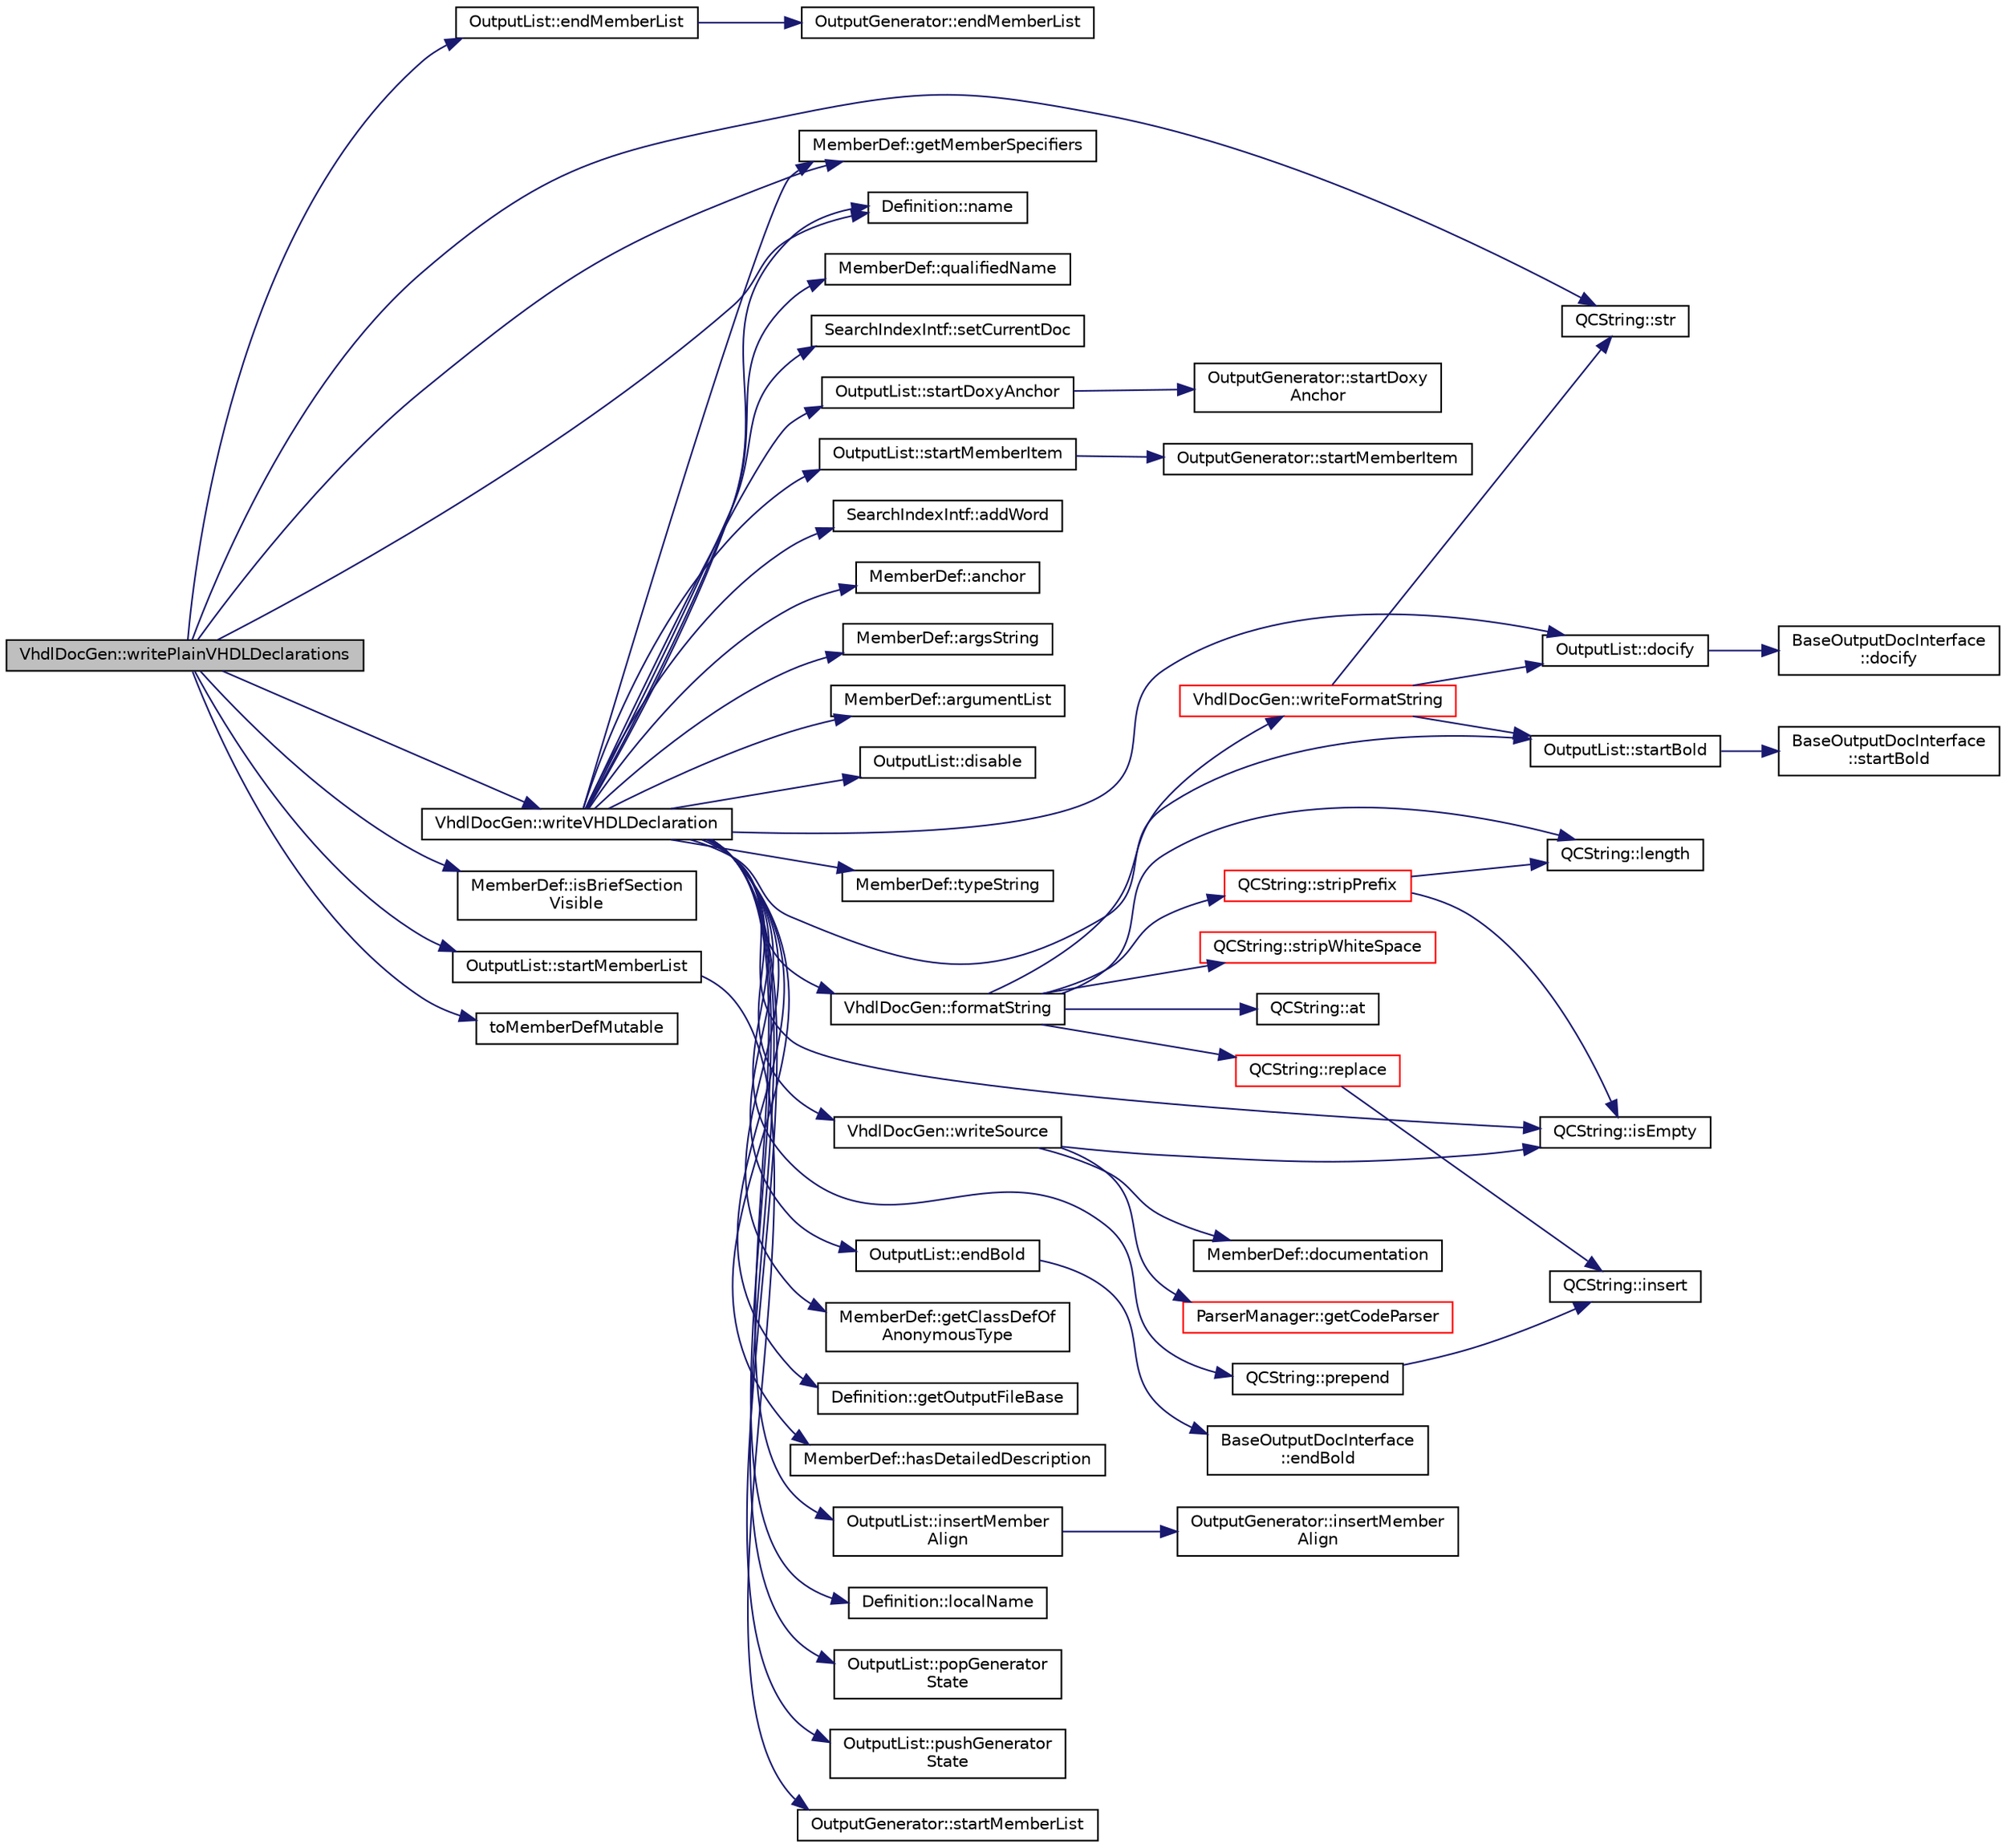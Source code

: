 digraph "VhdlDocGen::writePlainVHDLDeclarations"
{
 // LATEX_PDF_SIZE
  edge [fontname="Helvetica",fontsize="10",labelfontname="Helvetica",labelfontsize="10"];
  node [fontname="Helvetica",fontsize="10",shape=record];
  rankdir="LR";
  Node1 [label="VhdlDocGen::writePlainVHDLDeclarations",height=0.2,width=0.4,color="black", fillcolor="grey75", style="filled", fontcolor="black",tooltip=" "];
  Node1 -> Node2 [color="midnightblue",fontsize="10",style="solid",fontname="Helvetica"];
  Node2 [label="OutputList::endMemberList",height=0.2,width=0.4,color="black", fillcolor="white", style="filled",URL="$classOutputList.html#a7c8d844390c3ab106b675144baa48fc7",tooltip=" "];
  Node2 -> Node3 [color="midnightblue",fontsize="10",style="solid",fontname="Helvetica"];
  Node3 [label="OutputGenerator::endMemberList",height=0.2,width=0.4,color="black", fillcolor="white", style="filled",URL="$classOutputGenerator.html#af3e875ff86510c53f355c024cc3a574d",tooltip=" "];
  Node1 -> Node4 [color="midnightblue",fontsize="10",style="solid",fontname="Helvetica"];
  Node4 [label="MemberDef::getMemberSpecifiers",height=0.2,width=0.4,color="black", fillcolor="white", style="filled",URL="$classMemberDef.html#a4458215515338eb7c5597c44d8694e5d",tooltip=" "];
  Node1 -> Node5 [color="midnightblue",fontsize="10",style="solid",fontname="Helvetica"];
  Node5 [label="MemberDef::isBriefSection\lVisible",height=0.2,width=0.4,color="black", fillcolor="white", style="filled",URL="$classMemberDef.html#ad1902fdf699e7983c0dfc20a0e8192da",tooltip=" "];
  Node1 -> Node6 [color="midnightblue",fontsize="10",style="solid",fontname="Helvetica"];
  Node6 [label="Definition::name",height=0.2,width=0.4,color="black", fillcolor="white", style="filled",URL="$classDefinition.html#a9374fedd7f64fea7e0e164302d1a9e61",tooltip=" "];
  Node1 -> Node7 [color="midnightblue",fontsize="10",style="solid",fontname="Helvetica"];
  Node7 [label="OutputList::startMemberList",height=0.2,width=0.4,color="black", fillcolor="white", style="filled",URL="$classOutputList.html#a7431bc4b23642f75af48f25a415d4ec8",tooltip=" "];
  Node7 -> Node8 [color="midnightblue",fontsize="10",style="solid",fontname="Helvetica"];
  Node8 [label="OutputGenerator::startMemberList",height=0.2,width=0.4,color="black", fillcolor="white", style="filled",URL="$classOutputGenerator.html#a55bfc9535965545c98a07fd5e94ccfde",tooltip=" "];
  Node1 -> Node9 [color="midnightblue",fontsize="10",style="solid",fontname="Helvetica"];
  Node9 [label="QCString::str",height=0.2,width=0.4,color="black", fillcolor="white", style="filled",URL="$classQCString.html#a9824b07232eea418ab3b3e7dc3178eec",tooltip=" "];
  Node1 -> Node10 [color="midnightblue",fontsize="10",style="solid",fontname="Helvetica"];
  Node10 [label="toMemberDefMutable",height=0.2,width=0.4,color="black", fillcolor="white", style="filled",URL="$memberdef_8cpp.html#a9ea80ba313803ae565f05ce1c8eb6bb5",tooltip=" "];
  Node1 -> Node11 [color="midnightblue",fontsize="10",style="solid",fontname="Helvetica"];
  Node11 [label="VhdlDocGen::writeVHDLDeclaration",height=0.2,width=0.4,color="black", fillcolor="white", style="filled",URL="$classVhdlDocGen.html#a9fc8f146887a439926769c00ae340b82",tooltip=" "];
  Node11 -> Node12 [color="midnightblue",fontsize="10",style="solid",fontname="Helvetica"];
  Node12 [label="SearchIndexIntf::addWord",height=0.2,width=0.4,color="black", fillcolor="white", style="filled",URL="$classSearchIndexIntf.html#ad3fb62ec1835733c55b51dbbdaf17054",tooltip=" "];
  Node11 -> Node13 [color="midnightblue",fontsize="10",style="solid",fontname="Helvetica"];
  Node13 [label="MemberDef::anchor",height=0.2,width=0.4,color="black", fillcolor="white", style="filled",URL="$classMemberDef.html#a170c6221384447f7e2e9f5a529efef40",tooltip=" "];
  Node11 -> Node14 [color="midnightblue",fontsize="10",style="solid",fontname="Helvetica"];
  Node14 [label="MemberDef::argsString",height=0.2,width=0.4,color="black", fillcolor="white", style="filled",URL="$classMemberDef.html#adfae3b8f49644ba27669daa9412e14a3",tooltip=" "];
  Node11 -> Node15 [color="midnightblue",fontsize="10",style="solid",fontname="Helvetica"];
  Node15 [label="MemberDef::argumentList",height=0.2,width=0.4,color="black", fillcolor="white", style="filled",URL="$classMemberDef.html#a515503656a6cffb2d27f60e93c3c780e",tooltip=" "];
  Node11 -> Node16 [color="midnightblue",fontsize="10",style="solid",fontname="Helvetica"];
  Node16 [label="OutputList::disable",height=0.2,width=0.4,color="black", fillcolor="white", style="filled",URL="$classOutputList.html#a22f8c17b8c14518aa55f8af3c2abab0f",tooltip=" "];
  Node11 -> Node17 [color="midnightblue",fontsize="10",style="solid",fontname="Helvetica"];
  Node17 [label="OutputList::docify",height=0.2,width=0.4,color="black", fillcolor="white", style="filled",URL="$classOutputList.html#a5647a62e8819abb6e6b2378a7c115bbd",tooltip=" "];
  Node17 -> Node18 [color="midnightblue",fontsize="10",style="solid",fontname="Helvetica"];
  Node18 [label="BaseOutputDocInterface\l::docify",height=0.2,width=0.4,color="black", fillcolor="white", style="filled",URL="$classBaseOutputDocInterface.html#a45a57ff89e8df4aa6a5e521d2be6321b",tooltip=" "];
  Node11 -> Node19 [color="midnightblue",fontsize="10",style="solid",fontname="Helvetica"];
  Node19 [label="OutputList::endBold",height=0.2,width=0.4,color="black", fillcolor="white", style="filled",URL="$classOutputList.html#aa3f855a4e60d2a7c6769b66d43c69b23",tooltip=" "];
  Node19 -> Node20 [color="midnightblue",fontsize="10",style="solid",fontname="Helvetica"];
  Node20 [label="BaseOutputDocInterface\l::endBold",height=0.2,width=0.4,color="black", fillcolor="white", style="filled",URL="$classBaseOutputDocInterface.html#a2a17911ba778f8efac83999fb5d190d9",tooltip=" "];
  Node11 -> Node21 [color="midnightblue",fontsize="10",style="solid",fontname="Helvetica"];
  Node21 [label="VhdlDocGen::formatString",height=0.2,width=0.4,color="black", fillcolor="white", style="filled",URL="$classVhdlDocGen.html#aacccadab8f7d60dc0e4b2892ea724c2b",tooltip=" "];
  Node21 -> Node22 [color="midnightblue",fontsize="10",style="solid",fontname="Helvetica"];
  Node22 [label="QCString::at",height=0.2,width=0.4,color="black", fillcolor="white", style="filled",URL="$classQCString.html#a4c8be5d062cc14919b53ff0a3c8f9a4f",tooltip=" "];
  Node21 -> Node23 [color="midnightblue",fontsize="10",style="solid",fontname="Helvetica"];
  Node23 [label="QCString::length",height=0.2,width=0.4,color="black", fillcolor="white", style="filled",URL="$classQCString.html#ac52596733e9110b778019946d73fb268",tooltip=" "];
  Node21 -> Node24 [color="midnightblue",fontsize="10",style="solid",fontname="Helvetica"];
  Node24 [label="QCString::replace",height=0.2,width=0.4,color="red", fillcolor="white", style="filled",URL="$classQCString.html#ab536413a2bab9fe536e82067a3f164ed",tooltip=" "];
  Node24 -> Node25 [color="midnightblue",fontsize="10",style="solid",fontname="Helvetica"];
  Node25 [label="QCString::insert",height=0.2,width=0.4,color="black", fillcolor="white", style="filled",URL="$classQCString.html#ae4e7678c93bacb8b7806597a8520ca54",tooltip=" "];
  Node21 -> Node27 [color="midnightblue",fontsize="10",style="solid",fontname="Helvetica"];
  Node27 [label="QCString::stripPrefix",height=0.2,width=0.4,color="red", fillcolor="white", style="filled",URL="$classQCString.html#af363dfe85e56f873aa3a373c70a33b24",tooltip=" "];
  Node27 -> Node29 [color="midnightblue",fontsize="10",style="solid",fontname="Helvetica"];
  Node29 [label="QCString::isEmpty",height=0.2,width=0.4,color="black", fillcolor="white", style="filled",URL="$classQCString.html#a621c4090d69ad7d05ef8e5234376c3d8",tooltip=" "];
  Node27 -> Node23 [color="midnightblue",fontsize="10",style="solid",fontname="Helvetica"];
  Node21 -> Node30 [color="midnightblue",fontsize="10",style="solid",fontname="Helvetica"];
  Node30 [label="QCString::stripWhiteSpace",height=0.2,width=0.4,color="red", fillcolor="white", style="filled",URL="$classQCString.html#a66269a694d9e6961bfd145bb4ca72f42",tooltip="returns a copy of this string with leading and trailing whitespace removed"];
  Node21 -> Node34 [color="midnightblue",fontsize="10",style="solid",fontname="Helvetica"];
  Node34 [label="VhdlDocGen::writeFormatString",height=0.2,width=0.4,color="red", fillcolor="white", style="filled",URL="$classVhdlDocGen.html#a0b58904c2803fe64c007b6c3ddda086e",tooltip=" "];
  Node34 -> Node17 [color="midnightblue",fontsize="10",style="solid",fontname="Helvetica"];
  Node34 -> Node45 [color="midnightblue",fontsize="10",style="solid",fontname="Helvetica"];
  Node45 [label="OutputList::startBold",height=0.2,width=0.4,color="black", fillcolor="white", style="filled",URL="$classOutputList.html#a796018ee85949771252f36fea9a288d0",tooltip=" "];
  Node45 -> Node46 [color="midnightblue",fontsize="10",style="solid",fontname="Helvetica"];
  Node46 [label="BaseOutputDocInterface\l::startBold",height=0.2,width=0.4,color="black", fillcolor="white", style="filled",URL="$classBaseOutputDocInterface.html#aa0bfe5ef08077a7191ba4666f47c441b",tooltip=" "];
  Node34 -> Node9 [color="midnightblue",fontsize="10",style="solid",fontname="Helvetica"];
  Node11 -> Node47 [color="midnightblue",fontsize="10",style="solid",fontname="Helvetica"];
  Node47 [label="MemberDef::getClassDefOf\lAnonymousType",height=0.2,width=0.4,color="black", fillcolor="white", style="filled",URL="$classMemberDef.html#a90092536a05578d258ca1381e3176c88",tooltip=" "];
  Node11 -> Node4 [color="midnightblue",fontsize="10",style="solid",fontname="Helvetica"];
  Node11 -> Node48 [color="midnightblue",fontsize="10",style="solid",fontname="Helvetica"];
  Node48 [label="Definition::getOutputFileBase",height=0.2,width=0.4,color="black", fillcolor="white", style="filled",URL="$classDefinition.html#acabecdc6bfda2015811eed5f3436322d",tooltip=" "];
  Node11 -> Node49 [color="midnightblue",fontsize="10",style="solid",fontname="Helvetica"];
  Node49 [label="MemberDef::hasDetailedDescription",height=0.2,width=0.4,color="black", fillcolor="white", style="filled",URL="$classMemberDef.html#a091d243bd31c95a34233e364dfdd9f5d",tooltip=" "];
  Node11 -> Node50 [color="midnightblue",fontsize="10",style="solid",fontname="Helvetica"];
  Node50 [label="OutputList::insertMember\lAlign",height=0.2,width=0.4,color="black", fillcolor="white", style="filled",URL="$classOutputList.html#a8a0967d0442047bfe07a5644505c2d68",tooltip=" "];
  Node50 -> Node51 [color="midnightblue",fontsize="10",style="solid",fontname="Helvetica"];
  Node51 [label="OutputGenerator::insertMember\lAlign",height=0.2,width=0.4,color="black", fillcolor="white", style="filled",URL="$classOutputGenerator.html#a0df59cf6b0b238b48b139c7bfe5fb901",tooltip=" "];
  Node11 -> Node29 [color="midnightblue",fontsize="10",style="solid",fontname="Helvetica"];
  Node11 -> Node52 [color="midnightblue",fontsize="10",style="solid",fontname="Helvetica"];
  Node52 [label="Definition::localName",height=0.2,width=0.4,color="black", fillcolor="white", style="filled",URL="$classDefinition.html#a668807a06c8aabd306d866954335a728",tooltip=" "];
  Node11 -> Node6 [color="midnightblue",fontsize="10",style="solid",fontname="Helvetica"];
  Node11 -> Node53 [color="midnightblue",fontsize="10",style="solid",fontname="Helvetica"];
  Node53 [label="OutputList::popGenerator\lState",height=0.2,width=0.4,color="black", fillcolor="white", style="filled",URL="$classOutputList.html#a94eb1af2ea07425ef1faa539d24adcf8",tooltip=" "];
  Node11 -> Node54 [color="midnightblue",fontsize="10",style="solid",fontname="Helvetica"];
  Node54 [label="QCString::prepend",height=0.2,width=0.4,color="black", fillcolor="white", style="filled",URL="$classQCString.html#a0a6a8fe99e596b149ee15138fa8dcf0c",tooltip=" "];
  Node54 -> Node25 [color="midnightblue",fontsize="10",style="solid",fontname="Helvetica"];
  Node11 -> Node55 [color="midnightblue",fontsize="10",style="solid",fontname="Helvetica"];
  Node55 [label="OutputList::pushGenerator\lState",height=0.2,width=0.4,color="black", fillcolor="white", style="filled",URL="$classOutputList.html#a885957a64f7d87aefb663c4ec903188f",tooltip=" "];
  Node11 -> Node56 [color="midnightblue",fontsize="10",style="solid",fontname="Helvetica"];
  Node56 [label="MemberDef::qualifiedName",height=0.2,width=0.4,color="black", fillcolor="white", style="filled",URL="$classMemberDef.html#adfd71ac301f7d1d7010992ecc990200a",tooltip=" "];
  Node11 -> Node57 [color="midnightblue",fontsize="10",style="solid",fontname="Helvetica"];
  Node57 [label="SearchIndexIntf::setCurrentDoc",height=0.2,width=0.4,color="black", fillcolor="white", style="filled",URL="$classSearchIndexIntf.html#a31e8cd60a51344356980427b439fb2e2",tooltip=" "];
  Node11 -> Node45 [color="midnightblue",fontsize="10",style="solid",fontname="Helvetica"];
  Node11 -> Node58 [color="midnightblue",fontsize="10",style="solid",fontname="Helvetica"];
  Node58 [label="OutputList::startDoxyAnchor",height=0.2,width=0.4,color="black", fillcolor="white", style="filled",URL="$classOutputList.html#aae4920963ec75457cd7e3662aedded3a",tooltip=" "];
  Node58 -> Node59 [color="midnightblue",fontsize="10",style="solid",fontname="Helvetica"];
  Node59 [label="OutputGenerator::startDoxy\lAnchor",height=0.2,width=0.4,color="black", fillcolor="white", style="filled",URL="$classOutputGenerator.html#aae9036e79ac1babfc6ce486a4abb11a9",tooltip=" "];
  Node11 -> Node60 [color="midnightblue",fontsize="10",style="solid",fontname="Helvetica"];
  Node60 [label="OutputList::startMemberItem",height=0.2,width=0.4,color="black", fillcolor="white", style="filled",URL="$classOutputList.html#adcf550af217cac3f4b9c30745626d613",tooltip=" "];
  Node60 -> Node61 [color="midnightblue",fontsize="10",style="solid",fontname="Helvetica"];
  Node61 [label="OutputGenerator::startMemberItem",height=0.2,width=0.4,color="black", fillcolor="white", style="filled",URL="$classOutputGenerator.html#a486b806f33217501349cd8b9dc5f5f8c",tooltip=" "];
  Node11 -> Node62 [color="midnightblue",fontsize="10",style="solid",fontname="Helvetica"];
  Node62 [label="MemberDef::typeString",height=0.2,width=0.4,color="black", fillcolor="white", style="filled",URL="$classMemberDef.html#a0032c6e040cdec6d9c52dc75a790a884",tooltip=" "];
  Node11 -> Node63 [color="midnightblue",fontsize="10",style="solid",fontname="Helvetica"];
  Node63 [label="VhdlDocGen::writeSource",height=0.2,width=0.4,color="black", fillcolor="white", style="filled",URL="$classVhdlDocGen.html#a73cd0ecf85d410591c6e1e952eef2b17",tooltip=" "];
  Node63 -> Node64 [color="midnightblue",fontsize="10",style="solid",fontname="Helvetica"];
  Node64 [label="MemberDef::documentation",height=0.2,width=0.4,color="black", fillcolor="white", style="filled",URL="$classMemberDef.html#af2b0d45978ca1c8063692256c0e9cb8f",tooltip=" "];
  Node63 -> Node65 [color="midnightblue",fontsize="10",style="solid",fontname="Helvetica"];
  Node65 [label="ParserManager::getCodeParser",height=0.2,width=0.4,color="red", fillcolor="white", style="filled",URL="$classParserManager.html#a691952e0c5c944e83d4a6e88117471a6",tooltip=" "];
  Node63 -> Node29 [color="midnightblue",fontsize="10",style="solid",fontname="Helvetica"];
}
